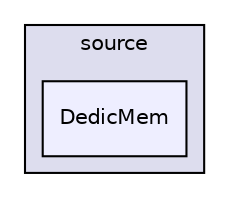 digraph "source/DedicMem" {
  compound=true
  node [ fontsize="10", fontname="Helvetica"];
  edge [ labelfontsize="10", labelfontname="Helvetica"];
  subgraph clusterdir_b2f33c71d4aa5e7af42a1ca61ff5af1b {
    graph [ bgcolor="#ddddee", pencolor="black", label="source" fontname="Helvetica", fontsize="10", URL="dir_b2f33c71d4aa5e7af42a1ca61ff5af1b.html"]
  dir_0cc69c641e00c6502c1c2667d1456cad [shape=box, label="DedicMem", style="filled", fillcolor="#eeeeff", pencolor="black", URL="dir_0cc69c641e00c6502c1c2667d1456cad.html"];
  }
}
